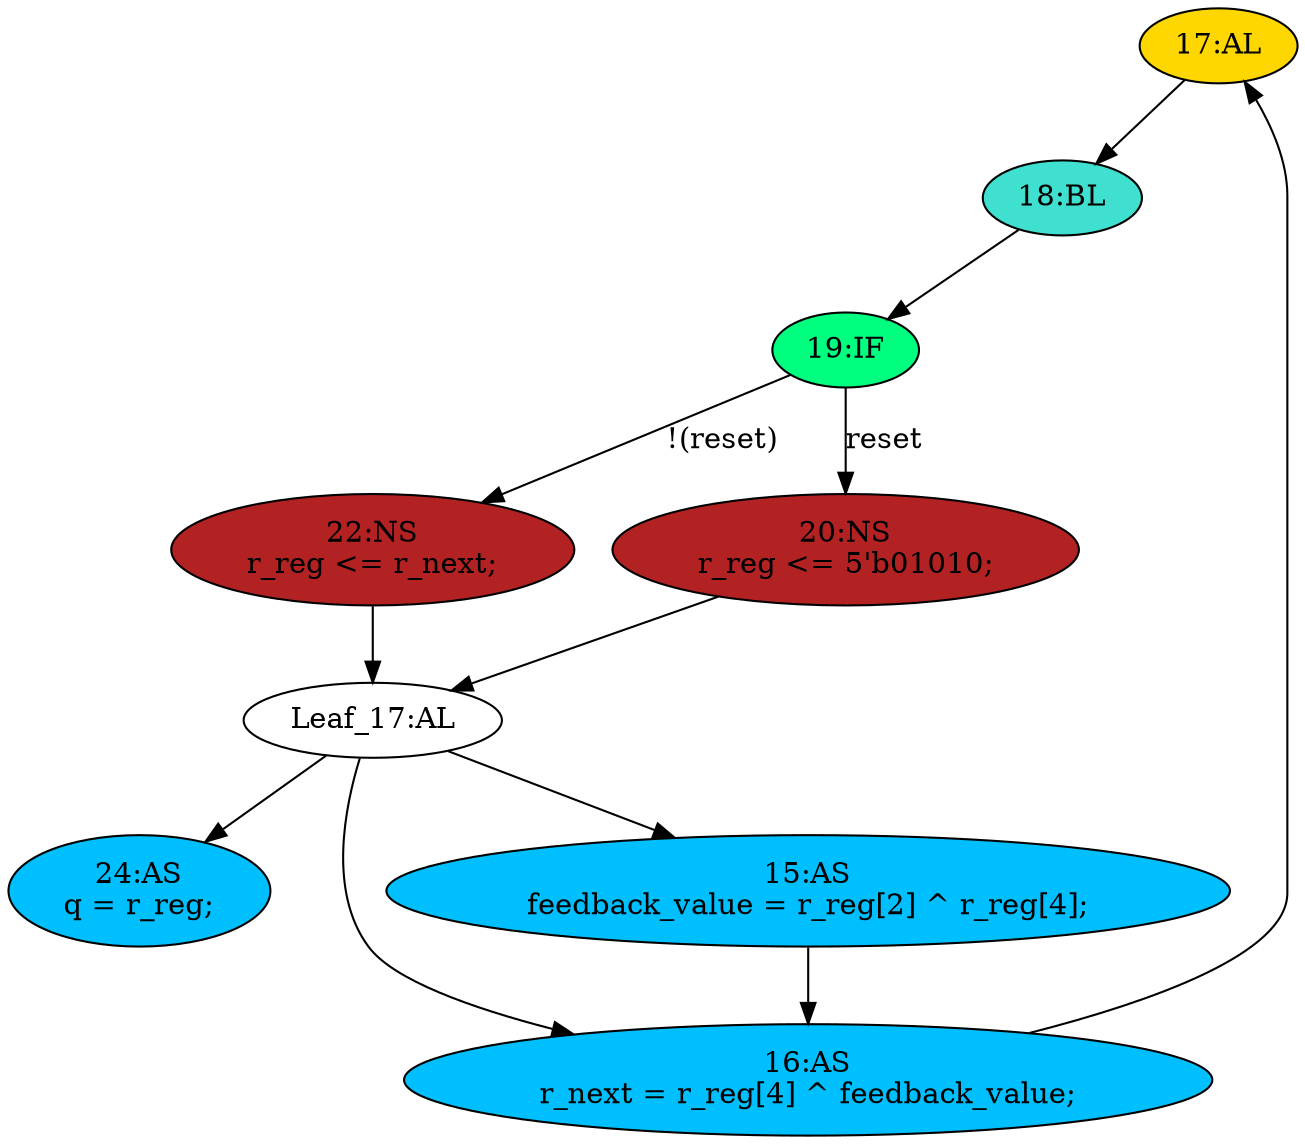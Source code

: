 strict digraph "compose( ,  )" {
	node [label="\N"];
	"17:AL"	[ast="<pyverilog.vparser.ast.Always object at 0x7fd9ba9f1250>",
		clk_sens=True,
		fillcolor=gold,
		label="17:AL",
		sens="['clk']",
		statements="[]",
		style=filled,
		typ=Always,
		use_var="['reset', 'r_next']"];
	"18:BL"	[ast="<pyverilog.vparser.ast.Block object at 0x7fd9ba9f1050>",
		fillcolor=turquoise,
		label="18:BL",
		statements="[]",
		style=filled,
		typ=Block];
	"17:AL" -> "18:BL"	[cond="[]",
		lineno=None];
	"24:AS"	[ast="<pyverilog.vparser.ast.Assign object at 0x7fd9ba9e6350>",
		def_var="['q']",
		fillcolor=deepskyblue,
		label="24:AS
q = r_reg;",
		statements="[]",
		style=filled,
		typ=Assign,
		use_var="['r_reg']"];
	"16:AS"	[ast="<pyverilog.vparser.ast.Assign object at 0x7fd9ba98e4d0>",
		def_var="['r_next']",
		fillcolor=deepskyblue,
		label="16:AS
r_next = r_reg[4] ^ feedback_value;",
		statements="[]",
		style=filled,
		typ=Assign,
		use_var="['r_reg', 'feedback_value']"];
	"16:AS" -> "17:AL";
	"19:IF"	[ast="<pyverilog.vparser.ast.IfStatement object at 0x7fd9ba9fdd10>",
		fillcolor=springgreen,
		label="19:IF",
		statements="[]",
		style=filled,
		typ=IfStatement];
	"18:BL" -> "19:IF"	[cond="[]",
		lineno=None];
	"22:NS"	[ast="<pyverilog.vparser.ast.NonblockingSubstitution object at 0x7fd9ba9e6150>",
		fillcolor=firebrick,
		label="22:NS
r_reg <= r_next;",
		statements="[<pyverilog.vparser.ast.NonblockingSubstitution object at 0x7fd9ba9e6150>]",
		style=filled,
		typ=NonblockingSubstitution];
	"Leaf_17:AL"	[def_var="['r_reg']",
		label="Leaf_17:AL"];
	"22:NS" -> "Leaf_17:AL"	[cond="[]",
		lineno=None];
	"20:NS"	[ast="<pyverilog.vparser.ast.NonblockingSubstitution object at 0x7fd9ba9e6650>",
		fillcolor=firebrick,
		label="20:NS
r_reg <= 5'b01010;",
		statements="[<pyverilog.vparser.ast.NonblockingSubstitution object at 0x7fd9ba9e6650>]",
		style=filled,
		typ=NonblockingSubstitution];
	"20:NS" -> "Leaf_17:AL"	[cond="[]",
		lineno=None];
	"15:AS"	[ast="<pyverilog.vparser.ast.Assign object at 0x7fd9ba9e3e10>",
		def_var="['feedback_value']",
		fillcolor=deepskyblue,
		label="15:AS
feedback_value = r_reg[2] ^ r_reg[4];",
		statements="[]",
		style=filled,
		typ=Assign,
		use_var="['r_reg', 'r_reg']"];
	"15:AS" -> "16:AS";
	"Leaf_17:AL" -> "24:AS";
	"Leaf_17:AL" -> "16:AS";
	"Leaf_17:AL" -> "15:AS";
	"19:IF" -> "22:NS"	[cond="['reset']",
		label="!(reset)",
		lineno=19];
	"19:IF" -> "20:NS"	[cond="['reset']",
		label=reset,
		lineno=19];
}
